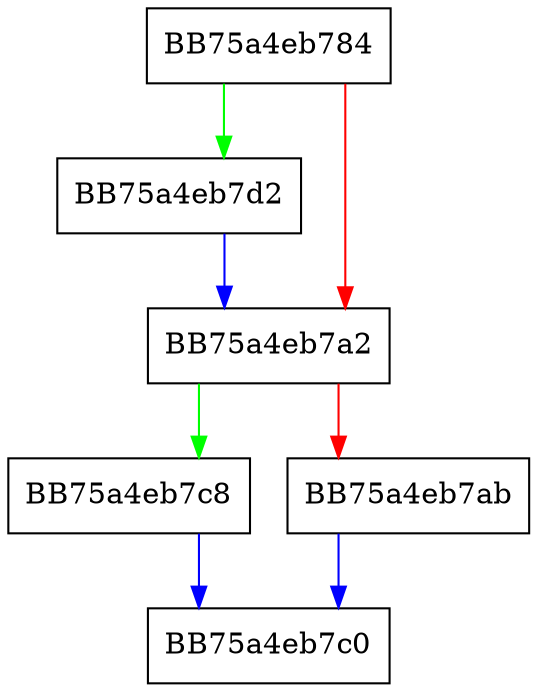 digraph sqlite3VdbeMemFromBtree {
  node [shape="box"];
  graph [splines=ortho];
  BB75a4eb784 -> BB75a4eb7d2 [color="green"];
  BB75a4eb784 -> BB75a4eb7a2 [color="red"];
  BB75a4eb7a2 -> BB75a4eb7c8 [color="green"];
  BB75a4eb7a2 -> BB75a4eb7ab [color="red"];
  BB75a4eb7ab -> BB75a4eb7c0 [color="blue"];
  BB75a4eb7c8 -> BB75a4eb7c0 [color="blue"];
  BB75a4eb7d2 -> BB75a4eb7a2 [color="blue"];
}